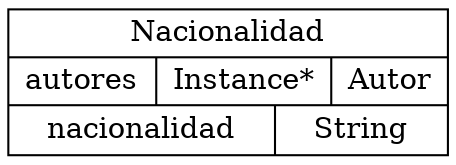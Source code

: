 digraph libros {
	node [label="\N"];
	graph [bb="0,0,176,70"];
	Nacionalidad [label="{Nacionalidad|{autores|Instance*|{Autor}}|{nacionalidad|String}}", shape=record, color="0.0,0.0,0.0", fontcolor="0.0,0.0,0.0", pos="88,35", rects="0,46.5,176,69.5 0,23.5,57,46.5 57,23.5,127,46.5 127,23.5,176,46.5 0,0.5,106,23.5 106,0.5,176,23.5", width="2.4444", height="0.97222"];
}
